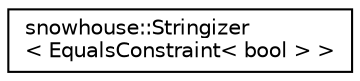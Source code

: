 digraph "Graphical Class Hierarchy"
{
 // INTERACTIVE_SVG=YES
  edge [fontname="Helvetica",fontsize="10",labelfontname="Helvetica",labelfontsize="10"];
  node [fontname="Helvetica",fontsize="10",shape=record];
  rankdir="LR";
  Node0 [label="snowhouse::Stringizer\l\< EqualsConstraint\< bool \> \>",height=0.2,width=0.4,color="black", fillcolor="white", style="filled",URL="$structsnowhouse_1_1Stringizer_3_01EqualsConstraint_3_01bool_01_4_01_4.html"];
}
